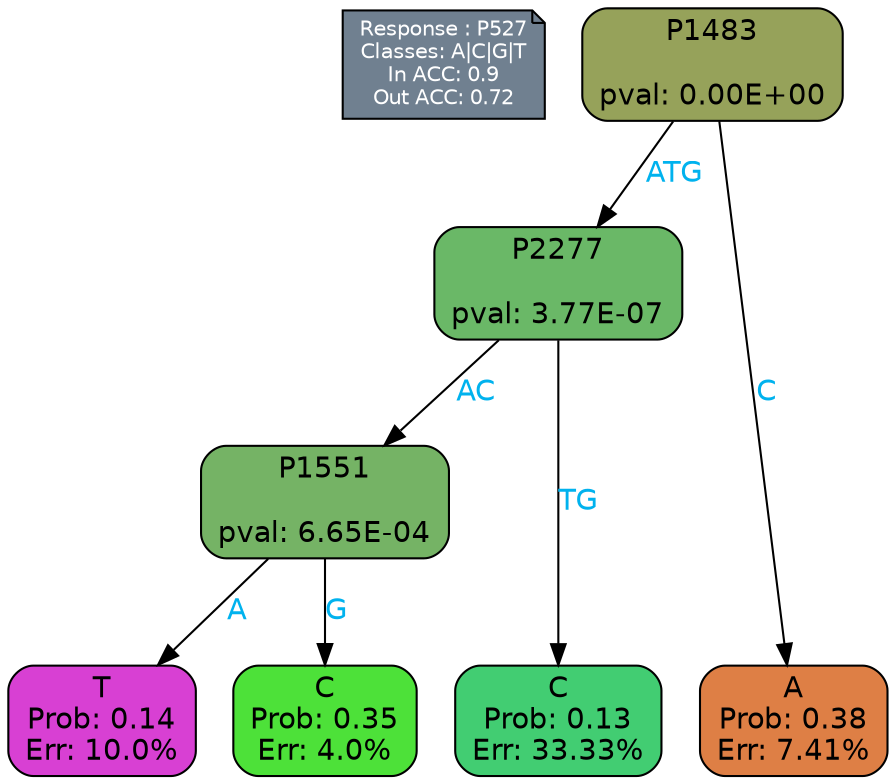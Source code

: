 digraph Tree {
node [shape=box, style="filled, rounded", color="black", fontname=helvetica] ;
graph [ranksep=equally, splines=polylines, bgcolor=transparent, dpi=600] ;
edge [fontname=helvetica] ;
LEGEND [label="Response : P527
Classes: A|C|G|T
In ACC: 0.9
Out ACC: 0.72
",shape=note,align=left,style=filled,fillcolor="slategray",fontcolor="white",fontsize=10];1 [label="P1483

pval: 0.00E+00", fillcolor="#96a25a"] ;
2 [label="P2277

pval: 3.77E-07", fillcolor="#6ab867"] ;
3 [label="P1551

pval: 6.65E-04", fillcolor="#75b365"] ;
4 [label="T
Prob: 0.14
Err: 10.0%", fillcolor="#d840d3"] ;
5 [label="C
Prob: 0.35
Err: 4.0%", fillcolor="#4de139"] ;
6 [label="C
Prob: 0.13
Err: 33.33%", fillcolor="#42cd72"] ;
7 [label="A
Prob: 0.38
Err: 7.41%", fillcolor="#de7f45"] ;
1 -> 2 [label="ATG",fontcolor=deepskyblue2] ;
1 -> 7 [label="C",fontcolor=deepskyblue2] ;
2 -> 3 [label="AC",fontcolor=deepskyblue2] ;
2 -> 6 [label="TG",fontcolor=deepskyblue2] ;
3 -> 4 [label="A",fontcolor=deepskyblue2] ;
3 -> 5 [label="G",fontcolor=deepskyblue2] ;
{rank = same; 4;5;6;7;}{rank = same; LEGEND;1;}}